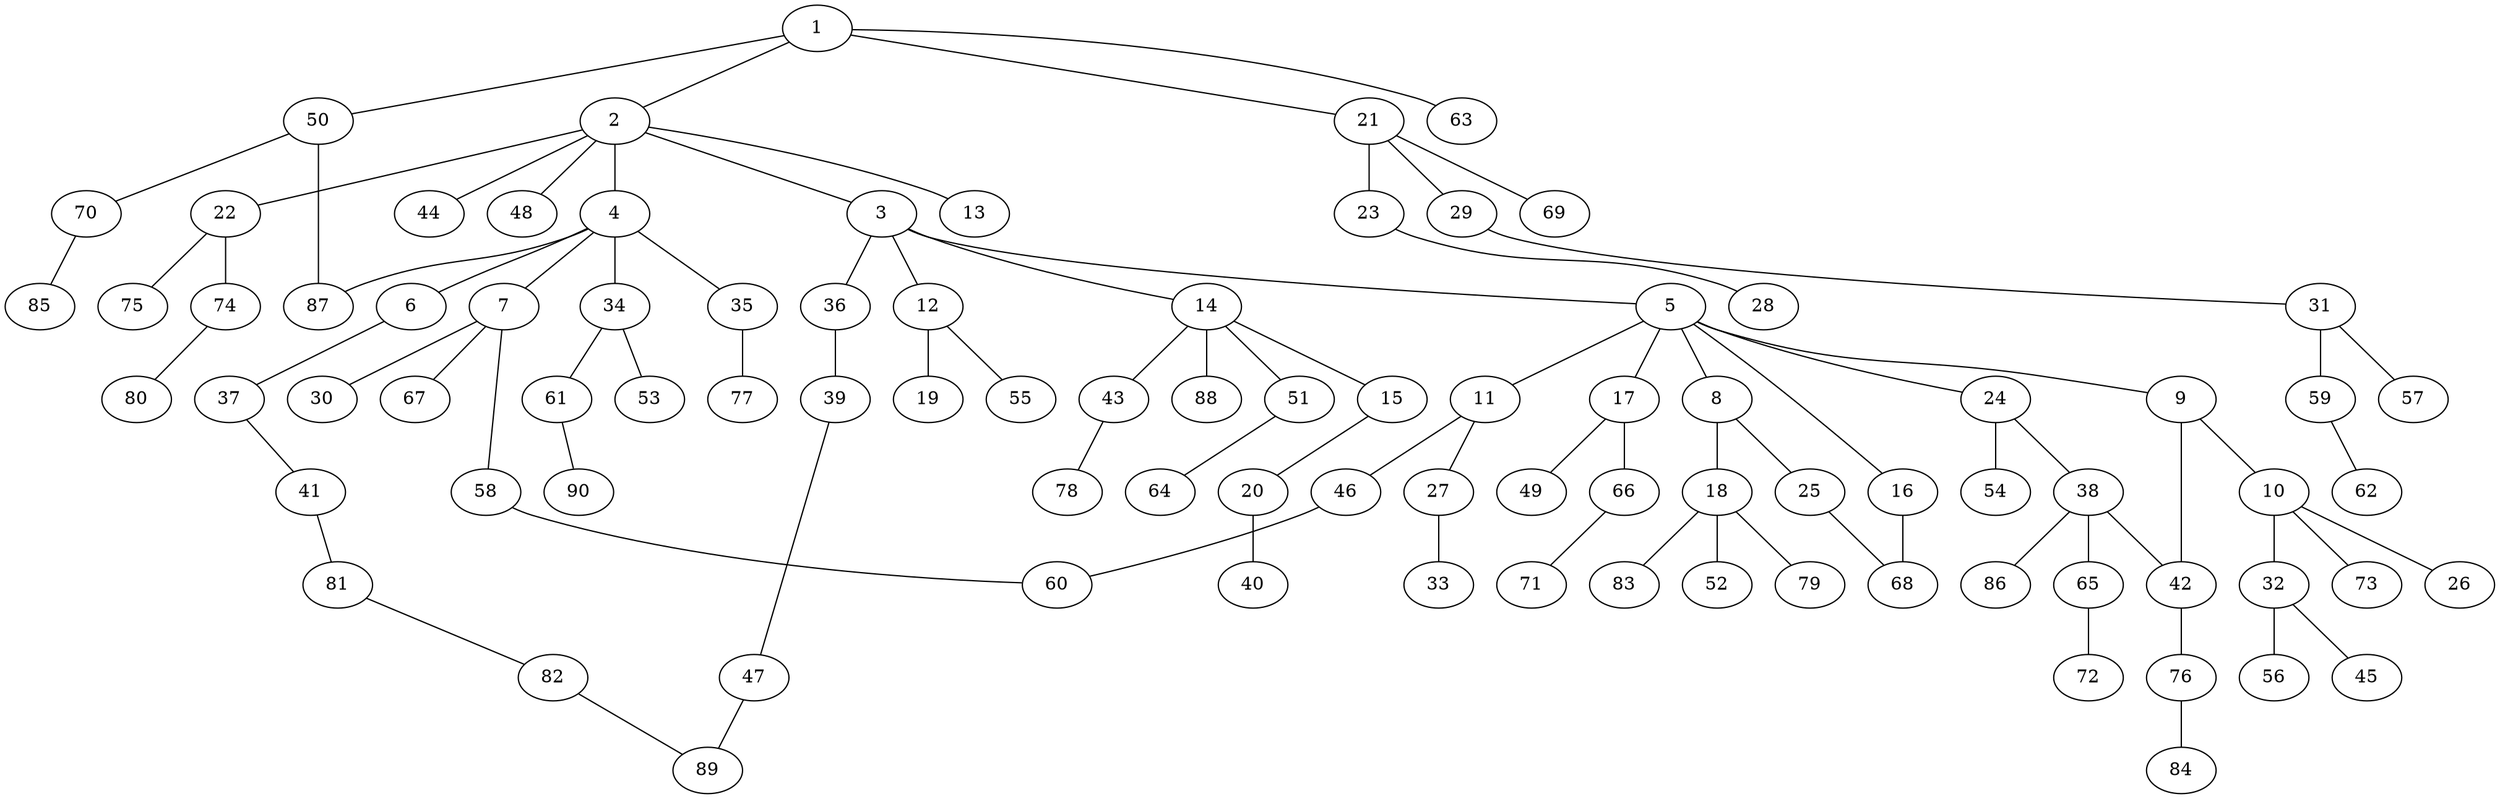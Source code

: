 graph graphname {1--2
1--21
1--50
1--63
2--3
2--4
2--13
2--22
2--44
2--48
3--5
3--12
3--14
3--36
4--6
4--7
4--34
4--35
4--87
5--8
5--9
5--11
5--16
5--17
5--24
6--37
7--30
7--58
7--67
8--18
8--25
9--10
9--42
10--26
10--32
10--73
11--27
11--46
12--19
12--55
14--15
14--43
14--51
14--88
15--20
16--68
17--49
17--66
18--52
18--79
18--83
20--40
21--23
21--29
21--69
22--74
22--75
23--28
24--38
24--54
25--68
27--33
29--31
31--57
31--59
32--45
32--56
34--53
34--61
35--77
36--39
37--41
38--42
38--65
38--86
39--47
41--81
42--76
43--78
46--60
47--89
50--70
50--87
51--64
58--60
59--62
61--90
65--72
66--71
70--85
74--80
76--84
81--82
82--89
}
